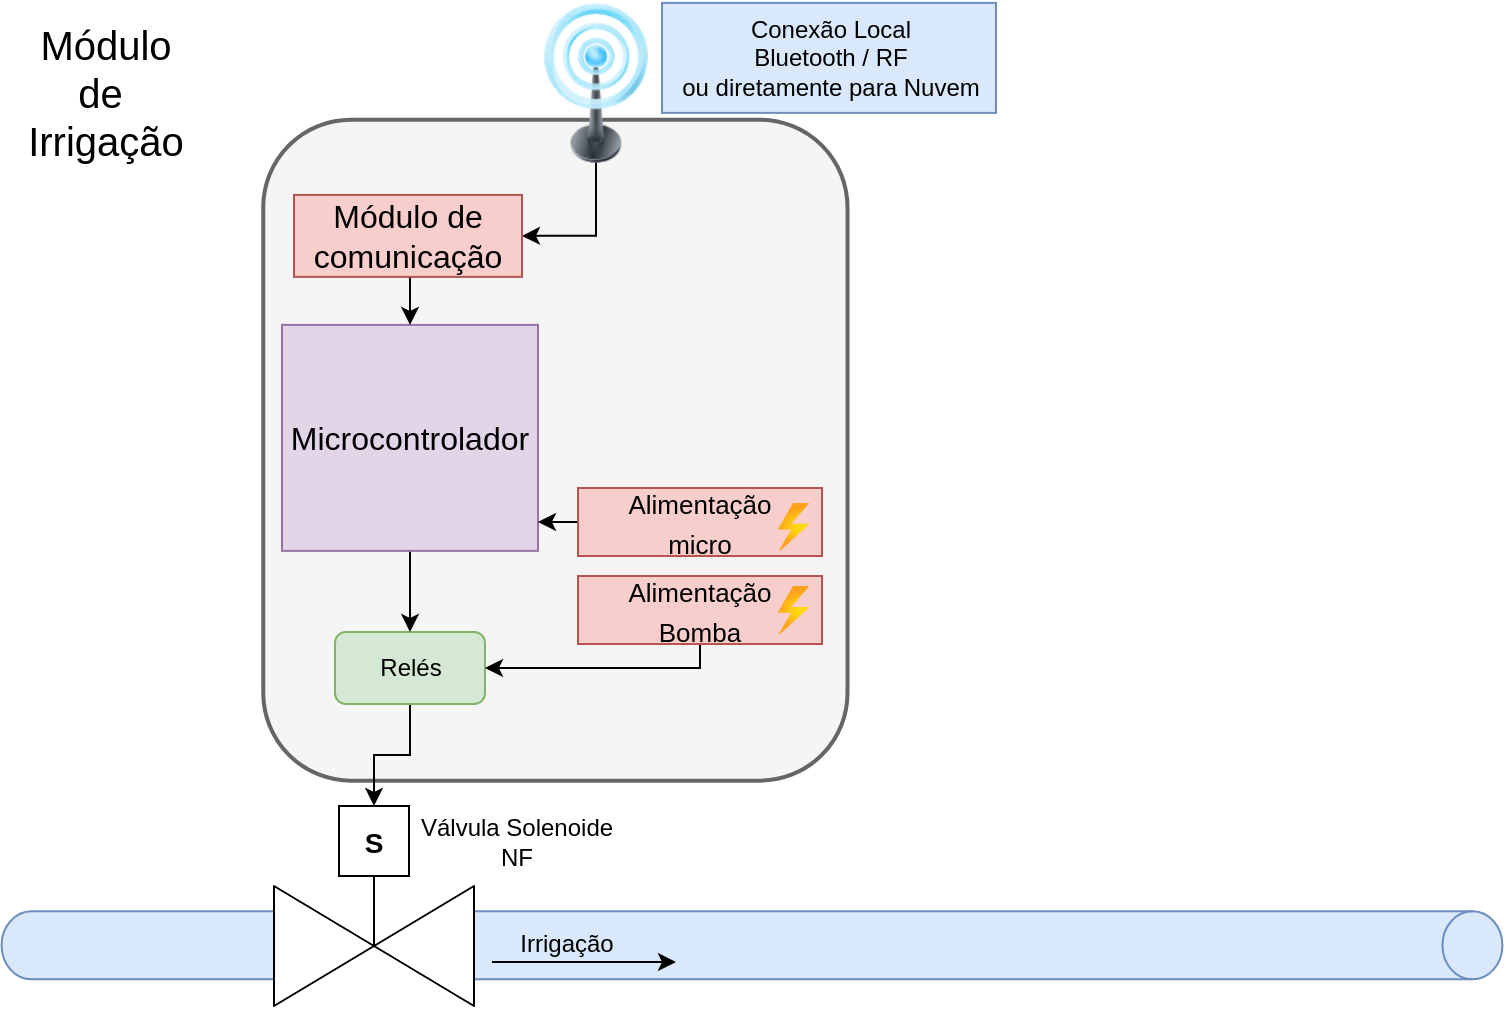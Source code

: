 <mxfile version="20.6.0" type="device"><diagram id="b1guvpNZG0jY7r8KYjZD" name="Página-1"><mxGraphModel dx="340" dy="179" grid="0" gridSize="10" guides="1" tooltips="1" connect="1" arrows="1" fold="1" page="1" pageScale="1" pageWidth="827" pageHeight="1169" math="0" shadow="0"><root><mxCell id="0"/><mxCell id="1" parent="0"/><mxCell id="XMjC3haWgySgKdk7RInf-5" value="" style="rounded=1;whiteSpace=wrap;html=1;fontSize=33;fontColor=#333333;strokeColor=#666666;strokeWidth=2;fillColor=#f5f5f5;rotation=90;" vertex="1" parent="1"><mxGeometry x="141.44" y="84" width="330.5" height="292.13" as="geometry"/></mxCell><mxCell id="XMjC3haWgySgKdk7RInf-6" value="&lt;span style=&quot;font-size: 20px;&quot;&gt;Módulo&lt;br&gt;de&amp;nbsp;&lt;br&gt;Irrigação&lt;br&gt;&lt;/span&gt;" style="text;html=1;strokeColor=none;fillColor=none;align=center;verticalAlign=middle;whiteSpace=wrap;rounded=0;fontSize=13;fontColor=#000000;" vertex="1" parent="1"><mxGeometry x="52" y="36" width="60" height="30" as="geometry"/></mxCell><mxCell id="XMjC3haWgySgKdk7RInf-32" style="edgeStyle=orthogonalEdgeStyle;rounded=0;orthogonalLoop=1;jettySize=auto;html=1;entryX=1;entryY=0.5;entryDx=0;entryDy=0;" edge="1" parent="1" source="XMjC3haWgySgKdk7RInf-7" target="XMjC3haWgySgKdk7RInf-13"><mxGeometry relative="1" as="geometry"/></mxCell><mxCell id="XMjC3haWgySgKdk7RInf-7" value="" style="image;html=1;image=img/lib/clip_art/telecommunication/Signal_tower_on_128x128.png;fontSize=13;fontColor=#000000;strokeColor=#000000;strokeWidth=1;fillColor=default;gradientColor=#FFFFFF;" vertex="1" parent="1"><mxGeometry x="287" y="6.44" width="80" height="80" as="geometry"/></mxCell><mxCell id="XMjC3haWgySgKdk7RInf-30" style="edgeStyle=orthogonalEdgeStyle;rounded=0;orthogonalLoop=1;jettySize=auto;html=1;" edge="1" parent="1" source="XMjC3haWgySgKdk7RInf-9" target="XMjC3haWgySgKdk7RInf-21"><mxGeometry relative="1" as="geometry"/></mxCell><mxCell id="XMjC3haWgySgKdk7RInf-9" value="Relés" style="rounded=1;whiteSpace=wrap;html=1;rotation=0;fillColor=#d5e8d4;strokeColor=#82b366;" vertex="1" parent="1"><mxGeometry x="196.5" y="321" width="75" height="36" as="geometry"/></mxCell><mxCell id="XMjC3haWgySgKdk7RInf-26" style="edgeStyle=orthogonalEdgeStyle;rounded=0;orthogonalLoop=1;jettySize=auto;html=1;entryX=0.5;entryY=0;entryDx=0;entryDy=0;" edge="1" parent="1" source="XMjC3haWgySgKdk7RInf-11" target="XMjC3haWgySgKdk7RInf-9"><mxGeometry relative="1" as="geometry"/></mxCell><mxCell id="XMjC3haWgySgKdk7RInf-11" value="&lt;font style=&quot;font-size: 16px;&quot;&gt;Microcontrolador&lt;/font&gt;" style="rounded=0;whiteSpace=wrap;html=1;fillColor=#e1d5e7;strokeColor=#9673a6;" vertex="1" parent="1"><mxGeometry x="170" y="167.44" width="128" height="113" as="geometry"/></mxCell><mxCell id="XMjC3haWgySgKdk7RInf-37" style="edgeStyle=orthogonalEdgeStyle;rounded=0;orthogonalLoop=1;jettySize=auto;html=1;exitX=0.5;exitY=1;exitDx=0;exitDy=0;entryX=0.5;entryY=0;entryDx=0;entryDy=0;" edge="1" parent="1" source="XMjC3haWgySgKdk7RInf-13" target="XMjC3haWgySgKdk7RInf-11"><mxGeometry relative="1" as="geometry"/></mxCell><mxCell id="XMjC3haWgySgKdk7RInf-13" value="Módulo de comunicação" style="rounded=0;whiteSpace=wrap;html=1;fontSize=16;fillColor=#f8cecc;strokeColor=#b85450;" vertex="1" parent="1"><mxGeometry x="176" y="102.44" width="114" height="41" as="geometry"/></mxCell><mxCell id="XMjC3haWgySgKdk7RInf-23" style="edgeStyle=orthogonalEdgeStyle;rounded=0;orthogonalLoop=1;jettySize=auto;html=1;entryX=0.995;entryY=0.874;entryDx=0;entryDy=0;entryPerimeter=0;" edge="1" parent="1" source="XMjC3haWgySgKdk7RInf-17" target="XMjC3haWgySgKdk7RInf-11"><mxGeometry relative="1" as="geometry"/></mxCell><mxCell id="XMjC3haWgySgKdk7RInf-17" value="&lt;font style=&quot;font-size: 13px;&quot;&gt;Alimentação&lt;br&gt;micro&lt;br&gt;&lt;/font&gt;" style="rounded=0;whiteSpace=wrap;html=1;fontSize=16;fillColor=#f8cecc;strokeColor=#b85450;" vertex="1" parent="1"><mxGeometry x="318" y="249" width="122" height="34" as="geometry"/></mxCell><mxCell id="XMjC3haWgySgKdk7RInf-18" value="" style="aspect=fixed;html=1;points=[];align=center;image;fontSize=12;image=img/lib/azure2/general/Power.svg;" vertex="1" parent="1"><mxGeometry x="418" y="256.44" width="15.53" height="24" as="geometry"/></mxCell><mxCell id="XMjC3haWgySgKdk7RInf-19" value="Conexão Local&lt;br&gt;Bluetooth / RF&lt;br&gt;ou diretamente para Nuvem" style="text;html=1;align=center;verticalAlign=middle;resizable=0;points=[];autosize=1;strokeColor=#6c8ebf;fillColor=#dae8fc;" vertex="1" parent="1"><mxGeometry x="360" y="6.44" width="167" height="55" as="geometry"/></mxCell><mxCell id="XMjC3haWgySgKdk7RInf-20" value="" style="shape=cylinder3;whiteSpace=wrap;html=1;boundedLbl=1;backgroundOutline=1;size=15;rotation=90;fillColor=#dae8fc;strokeColor=#6c8ebf;" vertex="1" parent="1"><mxGeometry x="388" y="102.44" width="34" height="750.44" as="geometry"/></mxCell><mxCell id="XMjC3haWgySgKdk7RInf-27" style="edgeStyle=orthogonalEdgeStyle;rounded=0;orthogonalLoop=1;jettySize=auto;html=1;entryX=1;entryY=0.5;entryDx=0;entryDy=0;" edge="1" parent="1" source="XMjC3haWgySgKdk7RInf-24" target="XMjC3haWgySgKdk7RInf-9"><mxGeometry relative="1" as="geometry"><Array as="points"><mxPoint x="379" y="339"/></Array></mxGeometry></mxCell><mxCell id="XMjC3haWgySgKdk7RInf-24" value="&lt;font style=&quot;font-size: 13px;&quot;&gt;Alimentação&lt;br&gt;Bomba&lt;br&gt;&lt;/font&gt;" style="rounded=0;whiteSpace=wrap;html=1;fontSize=16;fillColor=#f8cecc;strokeColor=#b85450;" vertex="1" parent="1"><mxGeometry x="318" y="293" width="122" height="34" as="geometry"/></mxCell><mxCell id="XMjC3haWgySgKdk7RInf-25" value="" style="aspect=fixed;html=1;points=[];align=center;image;fontSize=12;image=img/lib/azure2/general/Power.svg;" vertex="1" parent="1"><mxGeometry x="418" y="298" width="15.53" height="24" as="geometry"/></mxCell><mxCell id="XMjC3haWgySgKdk7RInf-31" value="Válvula Solenoide&lt;br&gt;NF" style="text;html=1;align=center;verticalAlign=middle;resizable=0;points=[];autosize=1;strokeColor=none;fillColor=none;" vertex="1" parent="1"><mxGeometry x="230" y="405" width="114" height="41" as="geometry"/></mxCell><mxCell id="XMjC3haWgySgKdk7RInf-35" value="Irrigação" style="text;html=1;align=center;verticalAlign=middle;resizable=0;points=[];autosize=1;strokeColor=none;fillColor=none;" vertex="1" parent="1"><mxGeometry x="279" y="464" width="65" height="26" as="geometry"/></mxCell><mxCell id="XMjC3haWgySgKdk7RInf-38" value="" style="rounded=0;whiteSpace=wrap;html=1;strokeColor=none;" vertex="1" parent="1"><mxGeometry x="174" y="452" width="82" height="60" as="geometry"/></mxCell><mxCell id="XMjC3haWgySgKdk7RInf-36" value="" style="endArrow=classic;html=1;rounded=0;" edge="1" parent="1"><mxGeometry width="50" height="50" relative="1" as="geometry"><mxPoint x="275" y="486" as="sourcePoint"/><mxPoint x="367" y="486" as="targetPoint"/></mxGeometry></mxCell><mxCell id="XMjC3haWgySgKdk7RInf-21" value="" style="verticalLabelPosition=bottom;align=center;html=1;verticalAlign=top;pointerEvents=1;dashed=0;shape=mxgraph.pid2valves.valve;valveType=gate;actuator=solenoid" vertex="1" parent="1"><mxGeometry x="166" y="408" width="100" height="100" as="geometry"/></mxCell></root></mxGraphModel></diagram></mxfile>